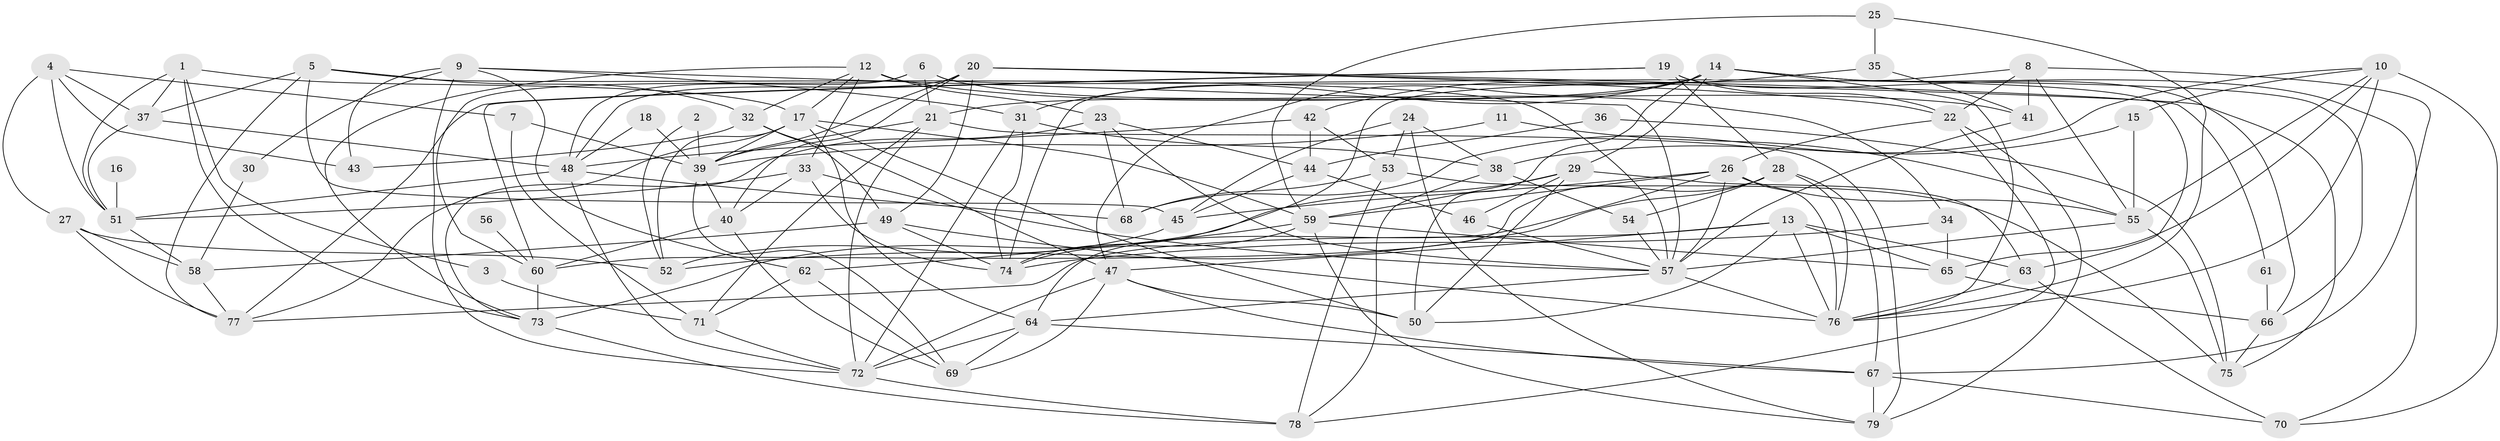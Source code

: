 // original degree distribution, {3: 0.2824427480916031, 5: 0.16793893129770993, 2: 0.1297709923664122, 4: 0.2748091603053435, 6: 0.0916030534351145, 9: 0.015267175572519083, 7: 0.03816793893129771}
// Generated by graph-tools (version 1.1) at 2025/37/03/04/25 23:37:03]
// undirected, 79 vertices, 199 edges
graph export_dot {
  node [color=gray90,style=filled];
  1;
  2;
  3;
  4;
  5;
  6;
  7;
  8;
  9;
  10;
  11;
  12;
  13;
  14;
  15;
  16;
  17;
  18;
  19;
  20;
  21;
  22;
  23;
  24;
  25;
  26;
  27;
  28;
  29;
  30;
  31;
  32;
  33;
  34;
  35;
  36;
  37;
  38;
  39;
  40;
  41;
  42;
  43;
  44;
  45;
  46;
  47;
  48;
  49;
  50;
  51;
  52;
  53;
  54;
  55;
  56;
  57;
  58;
  59;
  60;
  61;
  62;
  63;
  64;
  65;
  66;
  67;
  68;
  69;
  70;
  71;
  72;
  73;
  74;
  75;
  76;
  77;
  78;
  79;
  1 -- 3 [weight=1.0];
  1 -- 17 [weight=1.0];
  1 -- 37 [weight=1.0];
  1 -- 51 [weight=1.0];
  1 -- 73 [weight=1.0];
  2 -- 39 [weight=1.0];
  2 -- 52 [weight=1.0];
  3 -- 71 [weight=1.0];
  4 -- 7 [weight=1.0];
  4 -- 27 [weight=1.0];
  4 -- 37 [weight=1.0];
  4 -- 43 [weight=1.0];
  4 -- 51 [weight=1.0];
  5 -- 32 [weight=1.0];
  5 -- 37 [weight=1.0];
  5 -- 45 [weight=1.0];
  5 -- 57 [weight=1.0];
  5 -- 77 [weight=1.0];
  6 -- 21 [weight=1.0];
  6 -- 34 [weight=1.0];
  6 -- 48 [weight=1.0];
  6 -- 60 [weight=1.0];
  6 -- 63 [weight=1.0];
  7 -- 39 [weight=1.0];
  7 -- 71 [weight=1.0];
  8 -- 22 [weight=1.0];
  8 -- 41 [weight=1.0];
  8 -- 55 [weight=1.0];
  8 -- 67 [weight=1.0];
  8 -- 74 [weight=1.0];
  9 -- 30 [weight=1.0];
  9 -- 31 [weight=1.0];
  9 -- 43 [weight=1.0];
  9 -- 57 [weight=1.0];
  9 -- 62 [weight=1.0];
  9 -- 72 [weight=1.0];
  10 -- 15 [weight=1.0];
  10 -- 55 [weight=1.0];
  10 -- 65 [weight=1.0];
  10 -- 68 [weight=1.0];
  10 -- 70 [weight=1.0];
  10 -- 76 [weight=1.0];
  11 -- 39 [weight=1.0];
  11 -- 55 [weight=1.0];
  12 -- 17 [weight=1.0];
  12 -- 23 [weight=2.0];
  12 -- 32 [weight=1.0];
  12 -- 33 [weight=1.0];
  12 -- 41 [weight=1.0];
  12 -- 73 [weight=1.0];
  13 -- 47 [weight=1.0];
  13 -- 50 [weight=1.0];
  13 -- 63 [weight=1.0];
  13 -- 65 [weight=1.0];
  13 -- 76 [weight=1.0];
  13 -- 77 [weight=1.0];
  14 -- 21 [weight=1.0];
  14 -- 29 [weight=1.0];
  14 -- 31 [weight=1.0];
  14 -- 47 [weight=1.0];
  14 -- 50 [weight=1.0];
  14 -- 66 [weight=1.0];
  14 -- 70 [weight=1.0];
  14 -- 74 [weight=1.0];
  14 -- 76 [weight=1.0];
  15 -- 38 [weight=1.0];
  15 -- 55 [weight=1.0];
  16 -- 51 [weight=2.0];
  17 -- 39 [weight=1.0];
  17 -- 50 [weight=1.0];
  17 -- 52 [weight=1.0];
  17 -- 59 [weight=1.0];
  17 -- 64 [weight=1.0];
  17 -- 77 [weight=1.0];
  18 -- 39 [weight=1.0];
  18 -- 48 [weight=1.0];
  19 -- 22 [weight=1.0];
  19 -- 28 [weight=1.0];
  19 -- 60 [weight=1.0];
  19 -- 66 [weight=2.0];
  19 -- 77 [weight=1.0];
  20 -- 22 [weight=1.0];
  20 -- 39 [weight=2.0];
  20 -- 40 [weight=2.0];
  20 -- 48 [weight=1.0];
  20 -- 49 [weight=1.0];
  20 -- 61 [weight=1.0];
  20 -- 75 [weight=1.0];
  21 -- 39 [weight=1.0];
  21 -- 71 [weight=1.0];
  21 -- 72 [weight=1.0];
  21 -- 79 [weight=1.0];
  22 -- 26 [weight=1.0];
  22 -- 78 [weight=1.0];
  22 -- 79 [weight=1.0];
  23 -- 44 [weight=1.0];
  23 -- 57 [weight=1.0];
  23 -- 68 [weight=1.0];
  23 -- 73 [weight=1.0];
  24 -- 38 [weight=1.0];
  24 -- 45 [weight=1.0];
  24 -- 53 [weight=1.0];
  24 -- 79 [weight=1.0];
  25 -- 35 [weight=1.0];
  25 -- 59 [weight=1.0];
  25 -- 76 [weight=1.0];
  26 -- 45 [weight=1.0];
  26 -- 55 [weight=1.0];
  26 -- 57 [weight=1.0];
  26 -- 59 [weight=1.0];
  26 -- 64 [weight=1.0];
  26 -- 76 [weight=1.0];
  27 -- 52 [weight=1.0];
  27 -- 58 [weight=1.0];
  27 -- 77 [weight=1.0];
  28 -- 52 [weight=2.0];
  28 -- 54 [weight=1.0];
  28 -- 60 [weight=1.0];
  28 -- 67 [weight=1.0];
  28 -- 76 [weight=1.0];
  29 -- 46 [weight=1.0];
  29 -- 50 [weight=1.0];
  29 -- 59 [weight=1.0];
  29 -- 63 [weight=1.0];
  29 -- 73 [weight=2.0];
  30 -- 58 [weight=1.0];
  31 -- 38 [weight=1.0];
  31 -- 72 [weight=1.0];
  31 -- 74 [weight=1.0];
  32 -- 43 [weight=1.0];
  32 -- 47 [weight=1.0];
  32 -- 49 [weight=1.0];
  33 -- 40 [weight=1.0];
  33 -- 51 [weight=1.0];
  33 -- 57 [weight=1.0];
  33 -- 74 [weight=1.0];
  34 -- 65 [weight=1.0];
  34 -- 74 [weight=2.0];
  35 -- 41 [weight=1.0];
  35 -- 42 [weight=1.0];
  36 -- 44 [weight=1.0];
  36 -- 75 [weight=1.0];
  37 -- 48 [weight=1.0];
  37 -- 51 [weight=1.0];
  38 -- 54 [weight=1.0];
  38 -- 78 [weight=1.0];
  39 -- 40 [weight=1.0];
  39 -- 69 [weight=1.0];
  40 -- 60 [weight=2.0];
  40 -- 69 [weight=1.0];
  41 -- 57 [weight=1.0];
  42 -- 44 [weight=1.0];
  42 -- 48 [weight=1.0];
  42 -- 53 [weight=1.0];
  44 -- 45 [weight=1.0];
  44 -- 46 [weight=1.0];
  45 -- 52 [weight=1.0];
  46 -- 57 [weight=1.0];
  47 -- 50 [weight=1.0];
  47 -- 67 [weight=1.0];
  47 -- 69 [weight=1.0];
  47 -- 72 [weight=1.0];
  48 -- 51 [weight=1.0];
  48 -- 68 [weight=1.0];
  48 -- 72 [weight=1.0];
  49 -- 58 [weight=1.0];
  49 -- 74 [weight=1.0];
  49 -- 76 [weight=1.0];
  51 -- 58 [weight=1.0];
  53 -- 68 [weight=1.0];
  53 -- 75 [weight=1.0];
  53 -- 78 [weight=1.0];
  54 -- 57 [weight=1.0];
  55 -- 57 [weight=1.0];
  55 -- 75 [weight=1.0];
  56 -- 60 [weight=2.0];
  57 -- 64 [weight=1.0];
  57 -- 76 [weight=1.0];
  58 -- 77 [weight=1.0];
  59 -- 62 [weight=1.0];
  59 -- 65 [weight=1.0];
  59 -- 74 [weight=1.0];
  59 -- 79 [weight=1.0];
  60 -- 73 [weight=1.0];
  61 -- 66 [weight=1.0];
  62 -- 69 [weight=1.0];
  62 -- 71 [weight=1.0];
  63 -- 70 [weight=1.0];
  63 -- 76 [weight=1.0];
  64 -- 67 [weight=1.0];
  64 -- 69 [weight=1.0];
  64 -- 72 [weight=1.0];
  65 -- 66 [weight=1.0];
  66 -- 75 [weight=1.0];
  67 -- 70 [weight=1.0];
  67 -- 79 [weight=1.0];
  71 -- 72 [weight=1.0];
  72 -- 78 [weight=1.0];
  73 -- 78 [weight=1.0];
}
